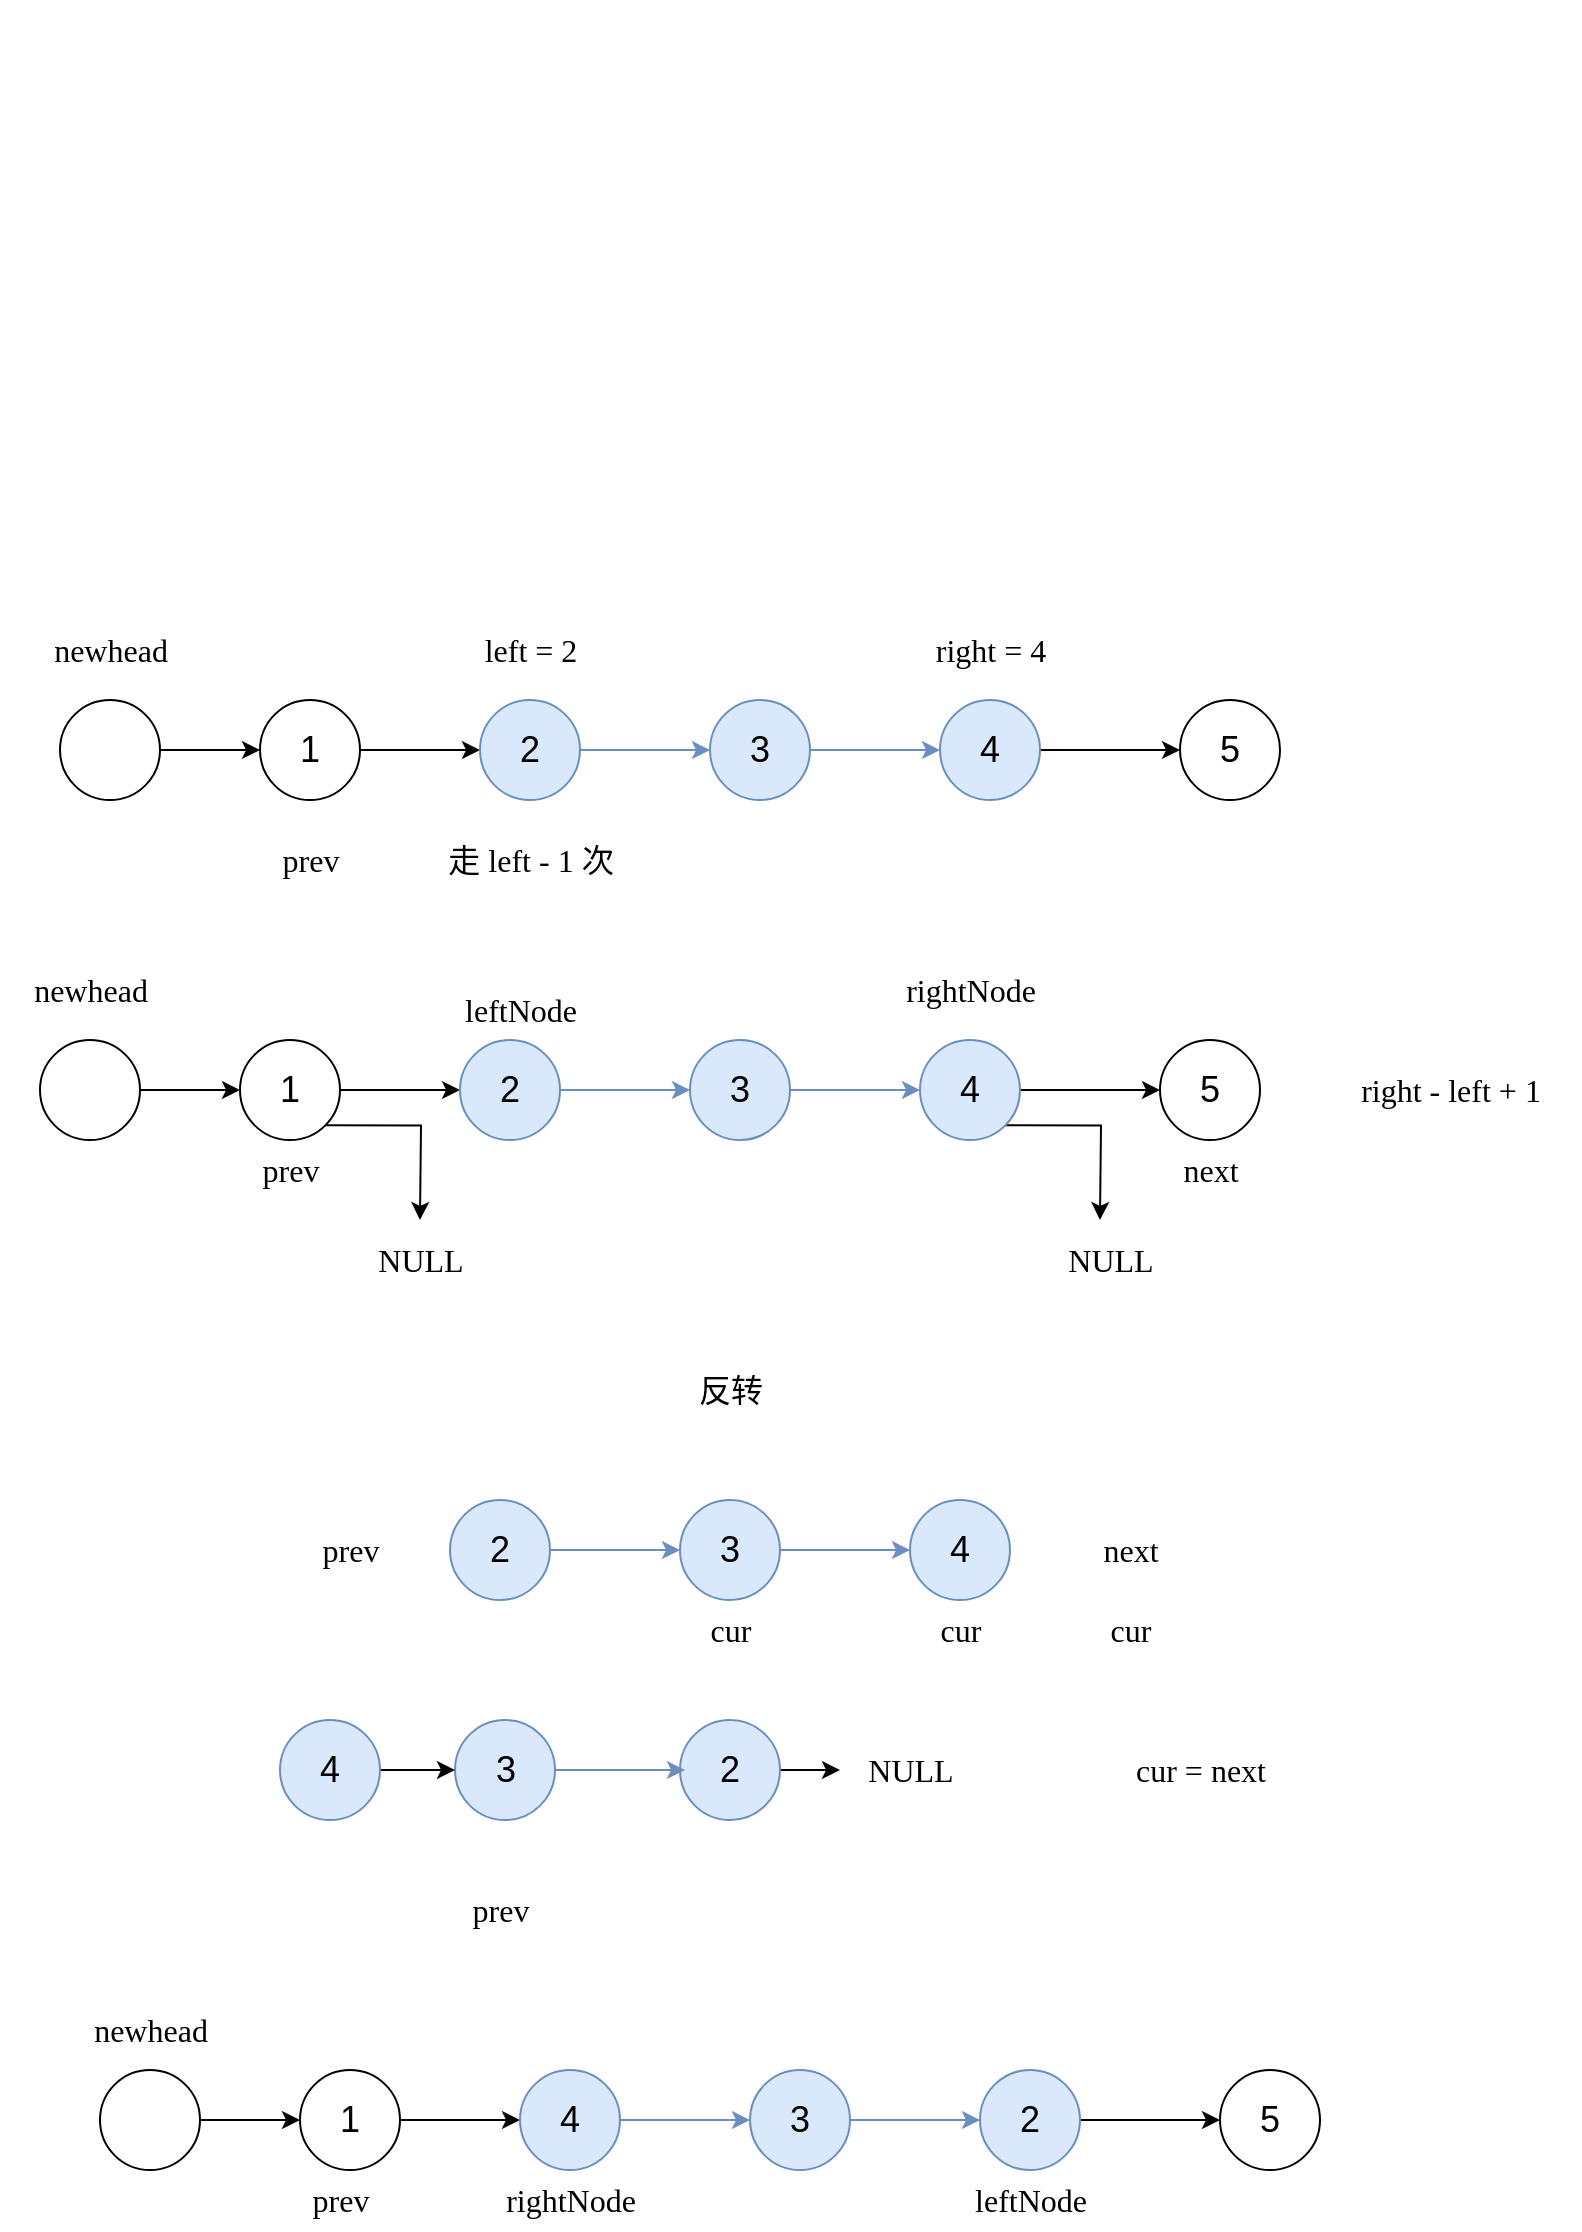 <mxfile version="20.2.3" type="device"><diagram id="kuVmT99kLB7IWpCsHcQX" name="第 1 页"><mxGraphModel dx="1038" dy="641" grid="1" gridSize="10" guides="1" tooltips="1" connect="1" arrows="1" fold="1" page="1" pageScale="1" pageWidth="1900" pageHeight="5000" math="0" shadow="0"><root><mxCell id="0"/><mxCell id="1" parent="0"/><mxCell id="7BsqQULWc2pw9jjzob7g-1" value="" style="shape=image;verticalLabelPosition=bottom;labelBackgroundColor=default;verticalAlign=top;aspect=fixed;imageAspect=0;image=https://assets.leetcode.com/uploads/2021/02/19/rev2ex2.jpg;" vertex="1" parent="1"><mxGeometry x="220" y="190" width="520" height="213" as="geometry"/></mxCell><mxCell id="7BsqQULWc2pw9jjzob7g-7" value="" style="edgeStyle=orthogonalEdgeStyle;rounded=0;orthogonalLoop=1;jettySize=auto;html=1;" edge="1" parent="1" source="7BsqQULWc2pw9jjzob7g-2" target="7BsqQULWc2pw9jjzob7g-3"><mxGeometry relative="1" as="geometry"/></mxCell><mxCell id="7BsqQULWc2pw9jjzob7g-2" value="1" style="ellipse;whiteSpace=wrap;html=1;aspect=fixed;fontSize=18;" vertex="1" parent="1"><mxGeometry x="230" y="540" width="50" height="50" as="geometry"/></mxCell><mxCell id="7BsqQULWc2pw9jjzob7g-8" value="" style="edgeStyle=orthogonalEdgeStyle;rounded=0;orthogonalLoop=1;jettySize=auto;html=1;fillColor=#dae8fc;strokeColor=#6c8ebf;" edge="1" parent="1" source="7BsqQULWc2pw9jjzob7g-3" target="7BsqQULWc2pw9jjzob7g-4"><mxGeometry relative="1" as="geometry"/></mxCell><mxCell id="7BsqQULWc2pw9jjzob7g-3" value="2" style="ellipse;whiteSpace=wrap;html=1;aspect=fixed;fontSize=18;fillColor=#dae8fc;strokeColor=#6c8ebf;" vertex="1" parent="1"><mxGeometry x="340" y="540" width="50" height="50" as="geometry"/></mxCell><mxCell id="7BsqQULWc2pw9jjzob7g-9" value="" style="edgeStyle=orthogonalEdgeStyle;rounded=0;orthogonalLoop=1;jettySize=auto;html=1;fillColor=#dae8fc;strokeColor=#6c8ebf;" edge="1" parent="1" source="7BsqQULWc2pw9jjzob7g-4" target="7BsqQULWc2pw9jjzob7g-5"><mxGeometry relative="1" as="geometry"/></mxCell><mxCell id="7BsqQULWc2pw9jjzob7g-4" value="3" style="ellipse;whiteSpace=wrap;html=1;aspect=fixed;fontSize=18;fillColor=#dae8fc;strokeColor=#6c8ebf;" vertex="1" parent="1"><mxGeometry x="455" y="540" width="50" height="50" as="geometry"/></mxCell><mxCell id="7BsqQULWc2pw9jjzob7g-10" value="" style="edgeStyle=orthogonalEdgeStyle;rounded=0;orthogonalLoop=1;jettySize=auto;html=1;" edge="1" parent="1" source="7BsqQULWc2pw9jjzob7g-5" target="7BsqQULWc2pw9jjzob7g-6"><mxGeometry relative="1" as="geometry"/></mxCell><mxCell id="7BsqQULWc2pw9jjzob7g-5" value="4" style="ellipse;whiteSpace=wrap;html=1;aspect=fixed;fontSize=18;fillColor=#dae8fc;strokeColor=#6c8ebf;" vertex="1" parent="1"><mxGeometry x="570" y="540" width="50" height="50" as="geometry"/></mxCell><mxCell id="7BsqQULWc2pw9jjzob7g-6" value="5" style="ellipse;whiteSpace=wrap;html=1;aspect=fixed;fontSize=18;" vertex="1" parent="1"><mxGeometry x="690" y="540" width="50" height="50" as="geometry"/></mxCell><mxCell id="7BsqQULWc2pw9jjzob7g-55" value="" style="edgeStyle=orthogonalEdgeStyle;rounded=0;orthogonalLoop=1;jettySize=auto;html=1;fontFamily=Comic Sans MS;fontSize=16;" edge="1" parent="1" source="7BsqQULWc2pw9jjzob7g-54" target="7BsqQULWc2pw9jjzob7g-2"><mxGeometry relative="1" as="geometry"/></mxCell><mxCell id="7BsqQULWc2pw9jjzob7g-54" value="" style="ellipse;whiteSpace=wrap;html=1;aspect=fixed;fontSize=18;fontFamily=Comic Sans MS;" vertex="1" parent="1"><mxGeometry x="130" y="540" width="50" height="50" as="geometry"/></mxCell><mxCell id="7BsqQULWc2pw9jjzob7g-58" value="left = 2" style="text;html=1;align=center;verticalAlign=middle;resizable=0;points=[];autosize=1;strokeColor=none;fillColor=none;fontSize=16;fontFamily=Comic Sans MS;" vertex="1" parent="1"><mxGeometry x="325" y="500" width="80" height="30" as="geometry"/></mxCell><mxCell id="7BsqQULWc2pw9jjzob7g-59" value="right = 4" style="text;html=1;align=center;verticalAlign=middle;resizable=0;points=[];autosize=1;strokeColor=none;fillColor=none;fontSize=16;fontFamily=Comic Sans MS;" vertex="1" parent="1"><mxGeometry x="550" y="500" width="90" height="30" as="geometry"/></mxCell><mxCell id="7BsqQULWc2pw9jjzob7g-60" value="" style="edgeStyle=orthogonalEdgeStyle;rounded=0;orthogonalLoop=1;jettySize=auto;html=1;" edge="1" parent="1" source="7BsqQULWc2pw9jjzob7g-61" target="7BsqQULWc2pw9jjzob7g-63"><mxGeometry relative="1" as="geometry"/></mxCell><mxCell id="7BsqQULWc2pw9jjzob7g-61" value="1" style="ellipse;whiteSpace=wrap;html=1;aspect=fixed;fontSize=18;" vertex="1" parent="1"><mxGeometry x="250" y="1225" width="50" height="50" as="geometry"/></mxCell><mxCell id="7BsqQULWc2pw9jjzob7g-62" value="" style="edgeStyle=orthogonalEdgeStyle;rounded=0;orthogonalLoop=1;jettySize=auto;html=1;fillColor=#dae8fc;strokeColor=#6c8ebf;" edge="1" parent="1" source="7BsqQULWc2pw9jjzob7g-63" target="7BsqQULWc2pw9jjzob7g-65"><mxGeometry relative="1" as="geometry"/></mxCell><mxCell id="7BsqQULWc2pw9jjzob7g-63" value="4" style="ellipse;whiteSpace=wrap;html=1;aspect=fixed;fontSize=18;fillColor=#dae8fc;strokeColor=#6c8ebf;" vertex="1" parent="1"><mxGeometry x="360" y="1225" width="50" height="50" as="geometry"/></mxCell><mxCell id="7BsqQULWc2pw9jjzob7g-64" value="" style="edgeStyle=orthogonalEdgeStyle;rounded=0;orthogonalLoop=1;jettySize=auto;html=1;fillColor=#dae8fc;strokeColor=#6c8ebf;" edge="1" parent="1" source="7BsqQULWc2pw9jjzob7g-65" target="7BsqQULWc2pw9jjzob7g-67"><mxGeometry relative="1" as="geometry"/></mxCell><mxCell id="7BsqQULWc2pw9jjzob7g-65" value="3" style="ellipse;whiteSpace=wrap;html=1;aspect=fixed;fontSize=18;fillColor=#dae8fc;strokeColor=#6c8ebf;" vertex="1" parent="1"><mxGeometry x="475" y="1225" width="50" height="50" as="geometry"/></mxCell><mxCell id="7BsqQULWc2pw9jjzob7g-66" value="" style="edgeStyle=orthogonalEdgeStyle;rounded=0;orthogonalLoop=1;jettySize=auto;html=1;" edge="1" parent="1" source="7BsqQULWc2pw9jjzob7g-67" target="7BsqQULWc2pw9jjzob7g-68"><mxGeometry relative="1" as="geometry"/></mxCell><mxCell id="7BsqQULWc2pw9jjzob7g-67" value="2" style="ellipse;whiteSpace=wrap;html=1;aspect=fixed;fontSize=18;fillColor=#dae8fc;strokeColor=#6c8ebf;" vertex="1" parent="1"><mxGeometry x="590" y="1225" width="50" height="50" as="geometry"/></mxCell><mxCell id="7BsqQULWc2pw9jjzob7g-68" value="5" style="ellipse;whiteSpace=wrap;html=1;aspect=fixed;fontSize=18;" vertex="1" parent="1"><mxGeometry x="710" y="1225" width="50" height="50" as="geometry"/></mxCell><mxCell id="7BsqQULWc2pw9jjzob7g-71" value="" style="edgeStyle=orthogonalEdgeStyle;rounded=0;orthogonalLoop=1;jettySize=auto;html=1;fontFamily=Comic Sans MS;fontSize=16;" edge="1" parent="1" source="7BsqQULWc2pw9jjzob7g-72" target="7BsqQULWc2pw9jjzob7g-61"><mxGeometry relative="1" as="geometry"/></mxCell><mxCell id="7BsqQULWc2pw9jjzob7g-72" value="" style="ellipse;whiteSpace=wrap;html=1;aspect=fixed;fontSize=18;fontFamily=Comic Sans MS;" vertex="1" parent="1"><mxGeometry x="150" y="1225" width="50" height="50" as="geometry"/></mxCell><mxCell id="7BsqQULWc2pw9jjzob7g-73" value="newhead" style="text;html=1;align=center;verticalAlign=middle;resizable=0;points=[];autosize=1;strokeColor=none;fillColor=none;fontSize=16;fontFamily=Comic Sans MS;" vertex="1" parent="1"><mxGeometry x="130" y="1190" width="90" height="30" as="geometry"/></mxCell><mxCell id="7BsqQULWc2pw9jjzob7g-82" value="newhead" style="text;html=1;align=center;verticalAlign=middle;resizable=0;points=[];autosize=1;strokeColor=none;fillColor=none;fontSize=16;fontFamily=Comic Sans MS;" vertex="1" parent="1"><mxGeometry x="110" y="500" width="90" height="30" as="geometry"/></mxCell><mxCell id="7BsqQULWc2pw9jjzob7g-83" value="prev" style="text;html=1;align=center;verticalAlign=middle;resizable=0;points=[];autosize=1;strokeColor=none;fillColor=none;fontSize=16;fontFamily=Comic Sans MS;" vertex="1" parent="1"><mxGeometry x="225" y="605" width="60" height="30" as="geometry"/></mxCell><mxCell id="7BsqQULWc2pw9jjzob7g-84" value="走 left - 1 次" style="text;html=1;align=center;verticalAlign=middle;resizable=0;points=[];autosize=1;strokeColor=none;fillColor=none;fontSize=16;fontFamily=Comic Sans MS;" vertex="1" parent="1"><mxGeometry x="305" y="605" width="120" height="30" as="geometry"/></mxCell><mxCell id="7BsqQULWc2pw9jjzob7g-86" value="rightNode" style="text;html=1;align=center;verticalAlign=middle;resizable=0;points=[];autosize=1;strokeColor=none;fillColor=none;fontSize=16;fontFamily=Comic Sans MS;" vertex="1" parent="1"><mxGeometry x="535" y="670" width="100" height="30" as="geometry"/></mxCell><mxCell id="7BsqQULWc2pw9jjzob7g-87" value="prev" style="text;html=1;align=center;verticalAlign=middle;resizable=0;points=[];autosize=1;strokeColor=none;fillColor=none;fontSize=16;fontFamily=Comic Sans MS;" vertex="1" parent="1"><mxGeometry x="240" y="1275" width="60" height="30" as="geometry"/></mxCell><mxCell id="7BsqQULWc2pw9jjzob7g-88" value="" style="edgeStyle=orthogonalEdgeStyle;rounded=0;orthogonalLoop=1;jettySize=auto;html=1;" edge="1" parent="1" source="7BsqQULWc2pw9jjzob7g-89" target="7BsqQULWc2pw9jjzob7g-91"><mxGeometry relative="1" as="geometry"/></mxCell><mxCell id="7BsqQULWc2pw9jjzob7g-114" style="edgeStyle=orthogonalEdgeStyle;rounded=0;orthogonalLoop=1;jettySize=auto;html=1;exitX=1;exitY=1;exitDx=0;exitDy=0;fontFamily=Comic Sans MS;fontSize=16;" edge="1" parent="1" source="7BsqQULWc2pw9jjzob7g-89"><mxGeometry relative="1" as="geometry"><mxPoint x="310" y="800" as="targetPoint"/></mxGeometry></mxCell><mxCell id="7BsqQULWc2pw9jjzob7g-89" value="1" style="ellipse;whiteSpace=wrap;html=1;aspect=fixed;fontSize=18;" vertex="1" parent="1"><mxGeometry x="220" y="710" width="50" height="50" as="geometry"/></mxCell><mxCell id="7BsqQULWc2pw9jjzob7g-90" value="" style="edgeStyle=orthogonalEdgeStyle;rounded=0;orthogonalLoop=1;jettySize=auto;html=1;fillColor=#dae8fc;strokeColor=#6c8ebf;" edge="1" parent="1" source="7BsqQULWc2pw9jjzob7g-91" target="7BsqQULWc2pw9jjzob7g-93"><mxGeometry relative="1" as="geometry"/></mxCell><mxCell id="7BsqQULWc2pw9jjzob7g-91" value="2" style="ellipse;whiteSpace=wrap;html=1;aspect=fixed;fontSize=18;fillColor=#dae8fc;strokeColor=#6c8ebf;" vertex="1" parent="1"><mxGeometry x="330" y="710" width="50" height="50" as="geometry"/></mxCell><mxCell id="7BsqQULWc2pw9jjzob7g-92" value="" style="edgeStyle=orthogonalEdgeStyle;rounded=0;orthogonalLoop=1;jettySize=auto;html=1;fillColor=#dae8fc;strokeColor=#6c8ebf;" edge="1" parent="1" source="7BsqQULWc2pw9jjzob7g-93" target="7BsqQULWc2pw9jjzob7g-95"><mxGeometry relative="1" as="geometry"/></mxCell><mxCell id="7BsqQULWc2pw9jjzob7g-93" value="3" style="ellipse;whiteSpace=wrap;html=1;aspect=fixed;fontSize=18;fillColor=#dae8fc;strokeColor=#6c8ebf;" vertex="1" parent="1"><mxGeometry x="445" y="710" width="50" height="50" as="geometry"/></mxCell><mxCell id="7BsqQULWc2pw9jjzob7g-94" value="" style="edgeStyle=orthogonalEdgeStyle;rounded=0;orthogonalLoop=1;jettySize=auto;html=1;" edge="1" parent="1" source="7BsqQULWc2pw9jjzob7g-95" target="7BsqQULWc2pw9jjzob7g-96"><mxGeometry relative="1" as="geometry"/></mxCell><mxCell id="7BsqQULWc2pw9jjzob7g-116" style="edgeStyle=orthogonalEdgeStyle;rounded=0;orthogonalLoop=1;jettySize=auto;html=1;exitX=1;exitY=1;exitDx=0;exitDy=0;fontFamily=Comic Sans MS;fontSize=16;" edge="1" parent="1" source="7BsqQULWc2pw9jjzob7g-95"><mxGeometry relative="1" as="geometry"><mxPoint x="650" y="800" as="targetPoint"/></mxGeometry></mxCell><mxCell id="7BsqQULWc2pw9jjzob7g-95" value="4" style="ellipse;whiteSpace=wrap;html=1;aspect=fixed;fontSize=18;fillColor=#dae8fc;strokeColor=#6c8ebf;" vertex="1" parent="1"><mxGeometry x="560" y="710" width="50" height="50" as="geometry"/></mxCell><mxCell id="7BsqQULWc2pw9jjzob7g-96" value="5" style="ellipse;whiteSpace=wrap;html=1;aspect=fixed;fontSize=18;" vertex="1" parent="1"><mxGeometry x="680" y="710" width="50" height="50" as="geometry"/></mxCell><mxCell id="7BsqQULWc2pw9jjzob7g-97" value="" style="edgeStyle=orthogonalEdgeStyle;rounded=0;orthogonalLoop=1;jettySize=auto;html=1;fontFamily=Comic Sans MS;fontSize=16;" edge="1" parent="1" source="7BsqQULWc2pw9jjzob7g-98" target="7BsqQULWc2pw9jjzob7g-89"><mxGeometry relative="1" as="geometry"/></mxCell><mxCell id="7BsqQULWc2pw9jjzob7g-98" value="" style="ellipse;whiteSpace=wrap;html=1;aspect=fixed;fontSize=18;fontFamily=Comic Sans MS;" vertex="1" parent="1"><mxGeometry x="120" y="710" width="50" height="50" as="geometry"/></mxCell><mxCell id="7BsqQULWc2pw9jjzob7g-101" value="newhead" style="text;html=1;align=center;verticalAlign=middle;resizable=0;points=[];autosize=1;strokeColor=none;fillColor=none;fontSize=16;fontFamily=Comic Sans MS;" vertex="1" parent="1"><mxGeometry x="100" y="670" width="90" height="30" as="geometry"/></mxCell><mxCell id="7BsqQULWc2pw9jjzob7g-102" value="prev" style="text;html=1;align=center;verticalAlign=middle;resizable=0;points=[];autosize=1;strokeColor=none;fillColor=none;fontSize=16;fontFamily=Comic Sans MS;" vertex="1" parent="1"><mxGeometry x="215" y="760" width="60" height="30" as="geometry"/></mxCell><mxCell id="7BsqQULWc2pw9jjzob7g-104" value="right - left + 1" style="text;html=1;align=center;verticalAlign=middle;resizable=0;points=[];autosize=1;strokeColor=none;fillColor=none;fontSize=16;fontFamily=Comic Sans MS;" vertex="1" parent="1"><mxGeometry x="760" y="720" width="130" height="30" as="geometry"/></mxCell><mxCell id="7BsqQULWc2pw9jjzob7g-105" value="leftNode" style="text;html=1;align=center;verticalAlign=middle;resizable=0;points=[];autosize=1;strokeColor=none;fillColor=none;fontSize=16;fontFamily=Comic Sans MS;" vertex="1" parent="1"><mxGeometry x="315" y="680" width="90" height="30" as="geometry"/></mxCell><mxCell id="7BsqQULWc2pw9jjzob7g-106" value="next" style="text;html=1;align=center;verticalAlign=middle;resizable=0;points=[];autosize=1;strokeColor=none;fillColor=none;fontSize=16;fontFamily=Comic Sans MS;" vertex="1" parent="1"><mxGeometry x="675" y="760" width="60" height="30" as="geometry"/></mxCell><mxCell id="7BsqQULWc2pw9jjzob7g-108" value="" style="edgeStyle=orthogonalEdgeStyle;rounded=0;orthogonalLoop=1;jettySize=auto;html=1;fillColor=#dae8fc;strokeColor=#6c8ebf;" edge="1" parent="1" source="7BsqQULWc2pw9jjzob7g-109" target="7BsqQULWc2pw9jjzob7g-111"><mxGeometry relative="1" as="geometry"/></mxCell><mxCell id="7BsqQULWc2pw9jjzob7g-109" value="2" style="ellipse;whiteSpace=wrap;html=1;aspect=fixed;fontSize=18;fillColor=#dae8fc;strokeColor=#6c8ebf;" vertex="1" parent="1"><mxGeometry x="325" y="940" width="50" height="50" as="geometry"/></mxCell><mxCell id="7BsqQULWc2pw9jjzob7g-110" value="" style="edgeStyle=orthogonalEdgeStyle;rounded=0;orthogonalLoop=1;jettySize=auto;html=1;fillColor=#dae8fc;strokeColor=#6c8ebf;" edge="1" parent="1" source="7BsqQULWc2pw9jjzob7g-111" target="7BsqQULWc2pw9jjzob7g-112"><mxGeometry relative="1" as="geometry"/></mxCell><mxCell id="7BsqQULWc2pw9jjzob7g-111" value="3" style="ellipse;whiteSpace=wrap;html=1;aspect=fixed;fontSize=18;fillColor=#dae8fc;strokeColor=#6c8ebf;" vertex="1" parent="1"><mxGeometry x="440" y="940" width="50" height="50" as="geometry"/></mxCell><mxCell id="7BsqQULWc2pw9jjzob7g-112" value="4" style="ellipse;whiteSpace=wrap;html=1;aspect=fixed;fontSize=18;fillColor=#dae8fc;strokeColor=#6c8ebf;" vertex="1" parent="1"><mxGeometry x="555" y="940" width="50" height="50" as="geometry"/></mxCell><mxCell id="7BsqQULWc2pw9jjzob7g-115" value="NULL" style="text;html=1;align=center;verticalAlign=middle;resizable=0;points=[];autosize=1;strokeColor=none;fillColor=none;fontSize=16;fontFamily=Comic Sans MS;" vertex="1" parent="1"><mxGeometry x="275" y="805" width="70" height="30" as="geometry"/></mxCell><mxCell id="7BsqQULWc2pw9jjzob7g-117" value="NULL" style="text;html=1;align=center;verticalAlign=middle;resizable=0;points=[];autosize=1;strokeColor=none;fillColor=none;fontSize=16;fontFamily=Comic Sans MS;" vertex="1" parent="1"><mxGeometry x="620" y="805" width="70" height="30" as="geometry"/></mxCell><mxCell id="7BsqQULWc2pw9jjzob7g-118" value="反转" style="text;html=1;align=center;verticalAlign=middle;resizable=0;points=[];autosize=1;strokeColor=none;fillColor=none;fontSize=16;fontFamily=Comic Sans MS;" vertex="1" parent="1"><mxGeometry x="435" y="870" width="60" height="30" as="geometry"/></mxCell><mxCell id="7BsqQULWc2pw9jjzob7g-133" value="" style="edgeStyle=orthogonalEdgeStyle;rounded=0;orthogonalLoop=1;jettySize=auto;html=1;fontFamily=Comic Sans MS;fontSize=16;" edge="1" parent="1" source="7BsqQULWc2pw9jjzob7g-124" target="7BsqQULWc2pw9jjzob7g-132"><mxGeometry relative="1" as="geometry"/></mxCell><mxCell id="7BsqQULWc2pw9jjzob7g-124" value="2" style="ellipse;whiteSpace=wrap;html=1;aspect=fixed;fontSize=18;fillColor=#dae8fc;strokeColor=#6c8ebf;" vertex="1" parent="1"><mxGeometry x="440" y="1050" width="50" height="50" as="geometry"/></mxCell><mxCell id="7BsqQULWc2pw9jjzob7g-128" value="prev" style="text;html=1;align=center;verticalAlign=middle;resizable=0;points=[];autosize=1;strokeColor=none;fillColor=none;fontSize=16;fontFamily=Comic Sans MS;" vertex="1" parent="1"><mxGeometry x="245" y="950" width="60" height="30" as="geometry"/></mxCell><mxCell id="7BsqQULWc2pw9jjzob7g-129" value="cur" style="text;html=1;align=center;verticalAlign=middle;resizable=0;points=[];autosize=1;strokeColor=none;fillColor=none;fontSize=16;fontFamily=Comic Sans MS;" vertex="1" parent="1"><mxGeometry x="440" y="990" width="50" height="30" as="geometry"/></mxCell><mxCell id="7BsqQULWc2pw9jjzob7g-130" value="next" style="text;html=1;align=center;verticalAlign=middle;resizable=0;points=[];autosize=1;strokeColor=none;fillColor=none;fontSize=16;fontFamily=Comic Sans MS;" vertex="1" parent="1"><mxGeometry x="635" y="950" width="60" height="30" as="geometry"/></mxCell><mxCell id="7BsqQULWc2pw9jjzob7g-131" value="cur = next" style="text;html=1;align=center;verticalAlign=middle;resizable=0;points=[];autosize=1;strokeColor=none;fillColor=none;fontSize=16;fontFamily=Comic Sans MS;" vertex="1" parent="1"><mxGeometry x="650" y="1060" width="100" height="30" as="geometry"/></mxCell><mxCell id="7BsqQULWc2pw9jjzob7g-132" value="NULL" style="text;html=1;align=center;verticalAlign=middle;resizable=0;points=[];autosize=1;strokeColor=none;fillColor=none;fontSize=16;fontFamily=Comic Sans MS;" vertex="1" parent="1"><mxGeometry x="520" y="1060" width="70" height="30" as="geometry"/></mxCell><mxCell id="7BsqQULWc2pw9jjzob7g-134" value="prev" style="text;html=1;align=center;verticalAlign=middle;resizable=0;points=[];autosize=1;strokeColor=none;fillColor=none;fontSize=16;fontFamily=Comic Sans MS;" vertex="1" parent="1"><mxGeometry x="320" y="1130" width="60" height="30" as="geometry"/></mxCell><mxCell id="7BsqQULWc2pw9jjzob7g-135" value="" style="edgeStyle=orthogonalEdgeStyle;rounded=0;orthogonalLoop=1;jettySize=auto;html=1;fillColor=#dae8fc;strokeColor=#6c8ebf;" edge="1" parent="1" source="7BsqQULWc2pw9jjzob7g-136"><mxGeometry relative="1" as="geometry"><mxPoint x="442.5" y="1075" as="targetPoint"/></mxGeometry></mxCell><mxCell id="7BsqQULWc2pw9jjzob7g-136" value="3" style="ellipse;whiteSpace=wrap;html=1;aspect=fixed;fontSize=18;fillColor=#dae8fc;strokeColor=#6c8ebf;" vertex="1" parent="1"><mxGeometry x="327.5" y="1050" width="50" height="50" as="geometry"/></mxCell><mxCell id="7BsqQULWc2pw9jjzob7g-137" value="cur" style="text;html=1;align=center;verticalAlign=middle;resizable=0;points=[];autosize=1;strokeColor=none;fillColor=none;fontSize=16;fontFamily=Comic Sans MS;" vertex="1" parent="1"><mxGeometry x="555" y="990" width="50" height="30" as="geometry"/></mxCell><mxCell id="7BsqQULWc2pw9jjzob7g-140" value="" style="edgeStyle=orthogonalEdgeStyle;rounded=0;orthogonalLoop=1;jettySize=auto;html=1;fontFamily=Comic Sans MS;fontSize=16;" edge="1" parent="1" source="7BsqQULWc2pw9jjzob7g-138" target="7BsqQULWc2pw9jjzob7g-136"><mxGeometry relative="1" as="geometry"/></mxCell><mxCell id="7BsqQULWc2pw9jjzob7g-138" value="4" style="ellipse;whiteSpace=wrap;html=1;aspect=fixed;fontSize=18;fillColor=#dae8fc;strokeColor=#6c8ebf;" vertex="1" parent="1"><mxGeometry x="240" y="1050" width="50" height="50" as="geometry"/></mxCell><mxCell id="7BsqQULWc2pw9jjzob7g-139" value="cur" style="text;html=1;align=center;verticalAlign=middle;resizable=0;points=[];autosize=1;strokeColor=none;fillColor=none;fontSize=16;fontFamily=Comic Sans MS;" vertex="1" parent="1"><mxGeometry x="640" y="990" width="50" height="30" as="geometry"/></mxCell><mxCell id="7BsqQULWc2pw9jjzob7g-141" value="leftNode" style="text;html=1;align=center;verticalAlign=middle;resizable=0;points=[];autosize=1;strokeColor=none;fillColor=none;fontSize=16;fontFamily=Comic Sans MS;" vertex="1" parent="1"><mxGeometry x="570" y="1275" width="90" height="30" as="geometry"/></mxCell><mxCell id="7BsqQULWc2pw9jjzob7g-142" value="rightNode" style="text;html=1;align=center;verticalAlign=middle;resizable=0;points=[];autosize=1;strokeColor=none;fillColor=none;fontSize=16;fontFamily=Comic Sans MS;" vertex="1" parent="1"><mxGeometry x="335" y="1275" width="100" height="30" as="geometry"/></mxCell></root></mxGraphModel></diagram></mxfile>
